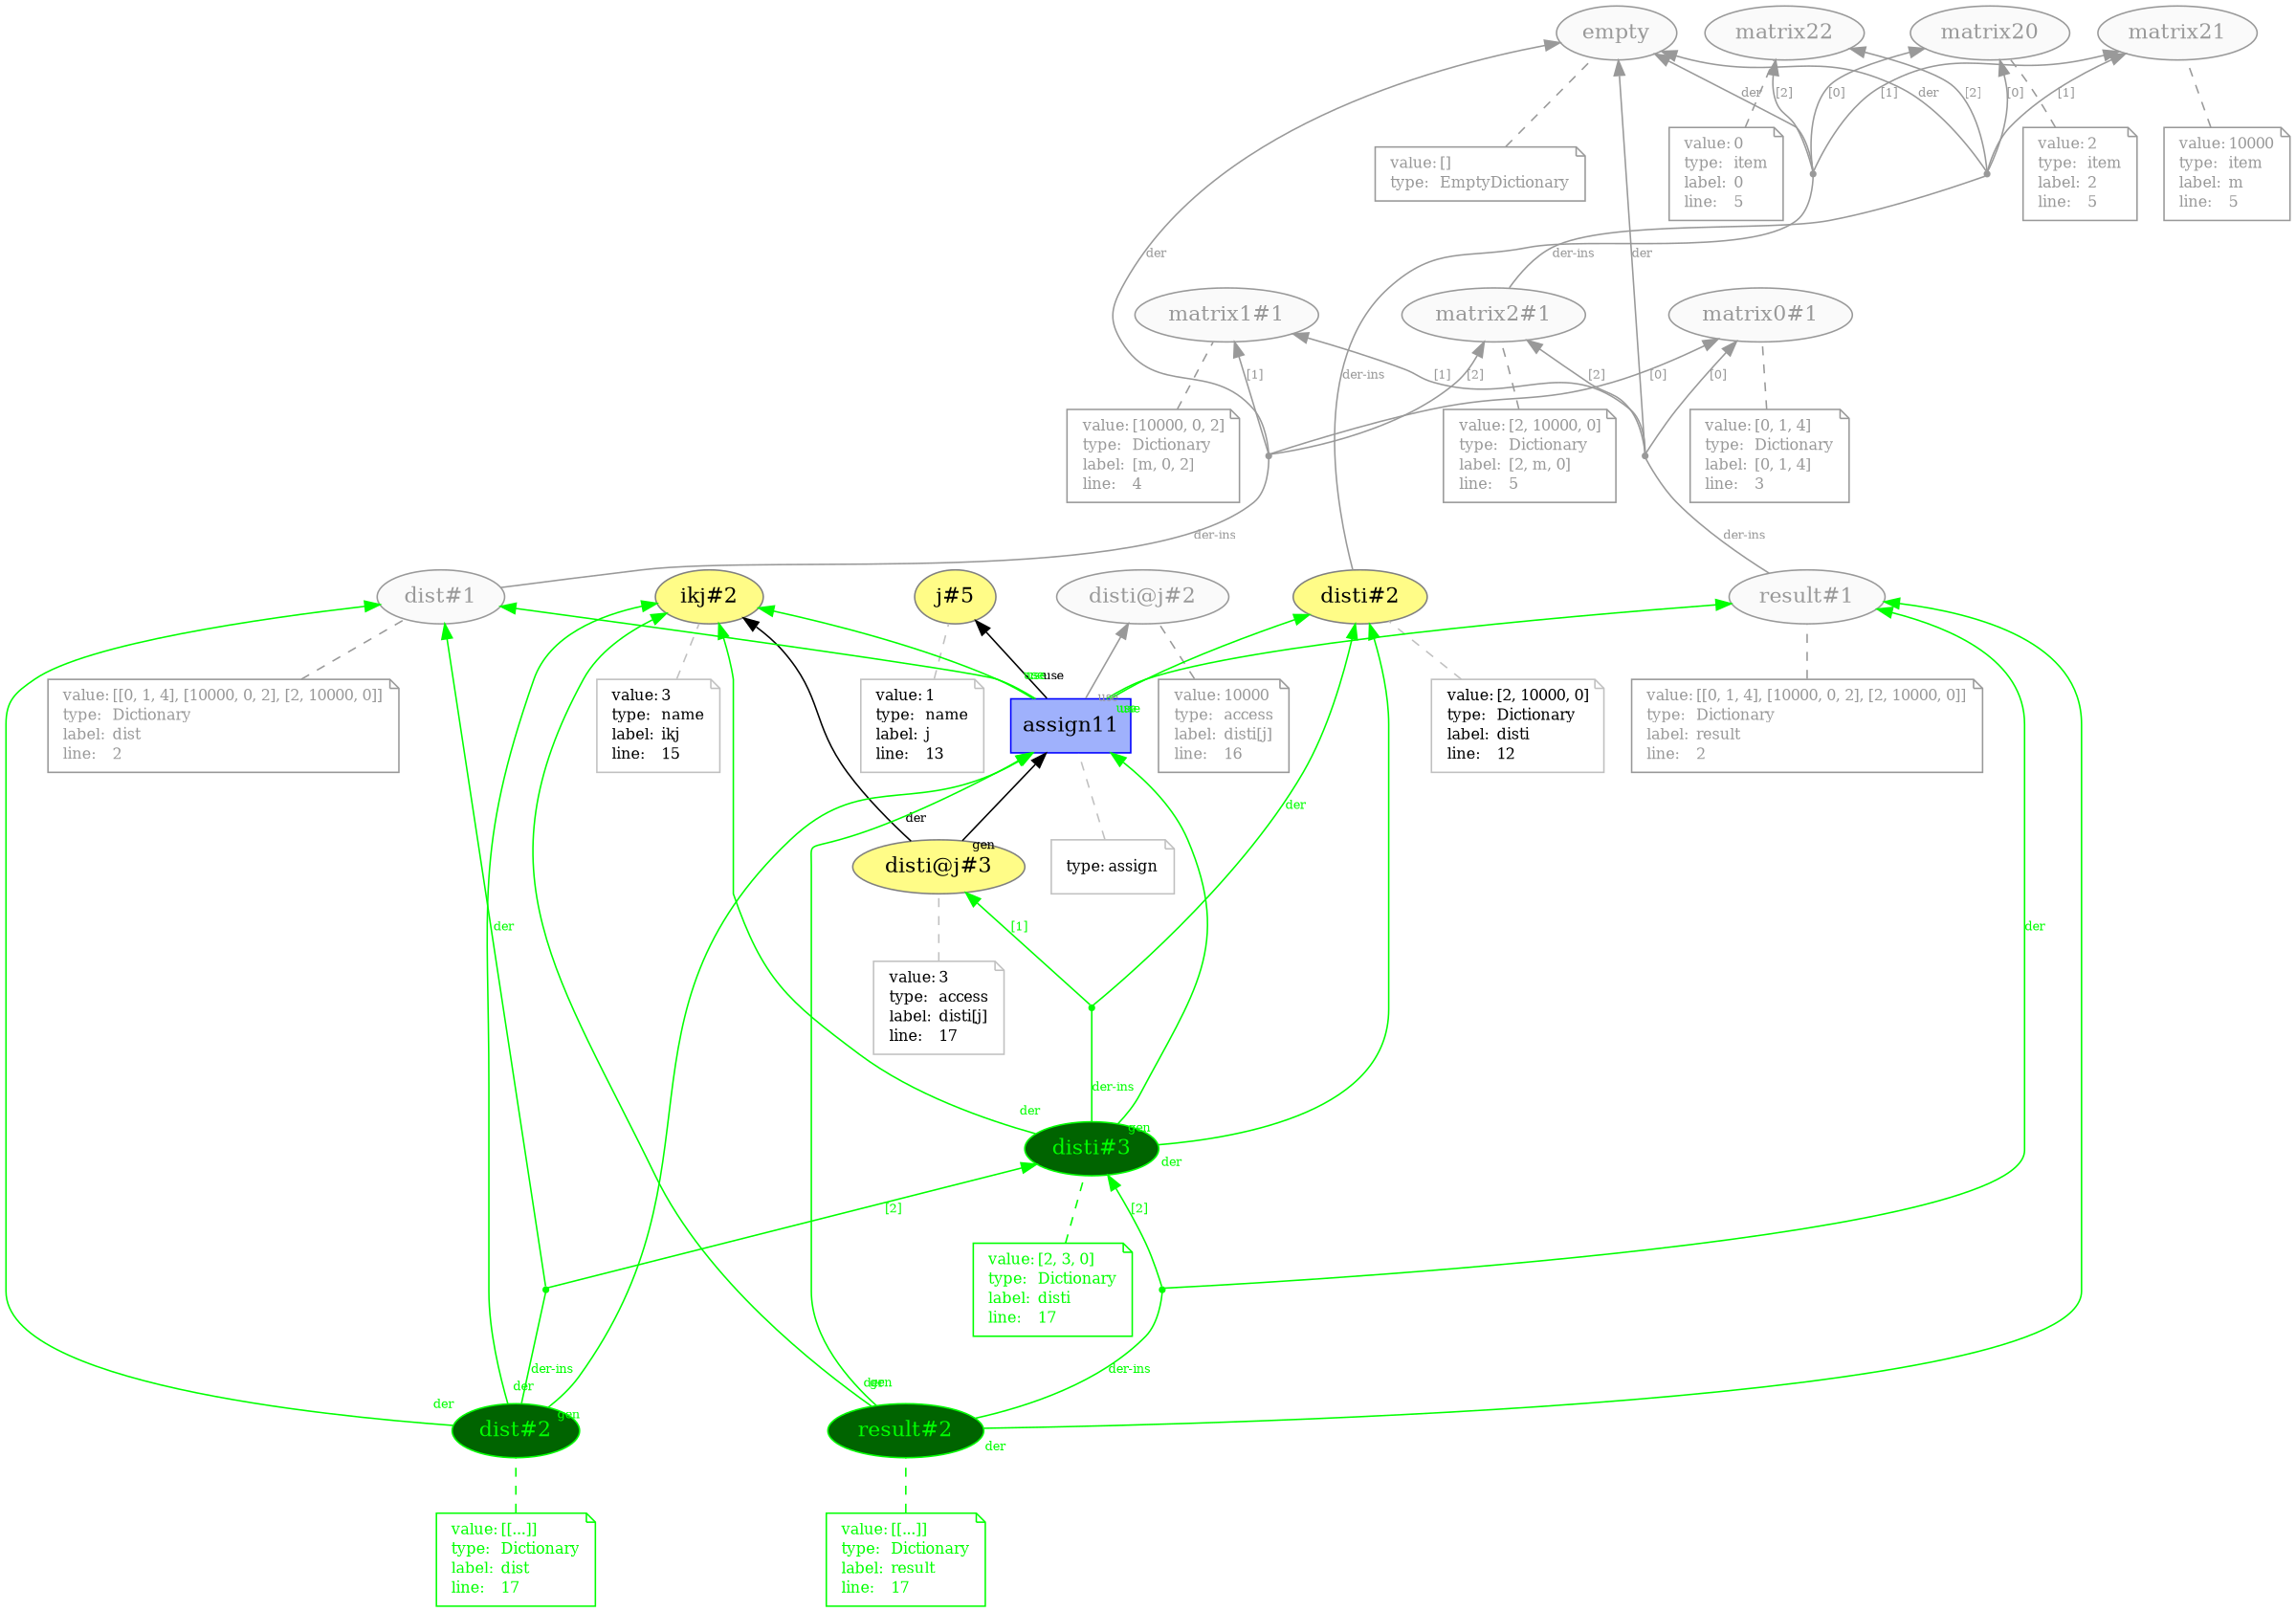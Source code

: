 digraph "PROV" { size="16,12"; rankdir="BT";
"http://example.org/empty" [fillcolor="#FAFAFA",color="#999999",style="filled",fontcolor="#999999",label="empty",URL="http://example.org/empty"]
"-attrs0" [color="#999999",shape="note",fontsize="10",fontcolor="#999999",label=<<TABLE cellpadding="0" border="0">
	<TR>
	    <TD align="left">value:</TD>
	    <TD align="left">[]</TD>
	</TR>
	<TR>
	    <TD align="left">type:</TD>
	    <TD align="left">EmptyDictionary</TD>
	</TR>
</TABLE>>]
"-attrs0" -> "http://example.org/empty" [color="#999999",style="dashed",arrowhead="none",fontcolor="#999999"]
"http://example.org/matrix0#1" [fillcolor="#FAFAFA",color="#999999",style="filled",fontcolor="#999999",label="matrix0#1",URL="http://example.org/matrix0#1"]
"-attrs1" [color="#999999",shape="note",fontsize="10",fontcolor="#999999",label=<<TABLE cellpadding="0" border="0">
	<TR>
	    <TD align="left">value:</TD>
	    <TD align="left">[0, 1, 4]</TD>
	</TR>
	<TR>
	    <TD align="left">type:</TD>
	    <TD align="left">Dictionary</TD>
	</TR>
	<TR>
	    <TD align="left">label:</TD>
	    <TD align="left">[0, 1, 4]</TD>
	</TR>
	<TR>
	    <TD align="left">line:</TD>
	    <TD align="left">3</TD>
	</TR>
</TABLE>>]
"-attrs1" -> "http://example.org/matrix0#1" [color="#999999",style="dashed",arrowhead="none",fontcolor="#999999"]
"http://example.org/matrix1#1" [fillcolor="#FAFAFA",color="#999999",style="filled",fontcolor="#999999",label="matrix1#1",URL="http://example.org/matrix1#1"]
"-attrs2" [color="#999999",shape="note",fontsize="10",fontcolor="#999999",label=<<TABLE cellpadding="0" border="0">
	<TR>
	    <TD align="left">value:</TD>
	    <TD align="left">[10000, 0, 2]</TD>
	</TR>
	<TR>
	    <TD align="left">type:</TD>
	    <TD align="left">Dictionary</TD>
	</TR>
	<TR>
	    <TD align="left">label:</TD>
	    <TD align="left">[m, 0, 2]</TD>
	</TR>
	<TR>
	    <TD align="left">line:</TD>
	    <TD align="left">4</TD>
	</TR>
</TABLE>>]
"-attrs2" -> "http://example.org/matrix1#1" [color="#999999",style="dashed",arrowhead="none",fontcolor="#999999"]
"http://example.org/matrix2#1" [fillcolor="#FAFAFA",color="#999999",style="filled",fontcolor="#999999",label="matrix2#1",URL="http://example.org/matrix2#1"]
"-attrs3" [color="#999999",shape="note",fontsize="10",fontcolor="#999999",label=<<TABLE cellpadding="0" border="0">
	<TR>
	    <TD align="left">value:</TD>
	    <TD align="left">[2, 10000, 0]</TD>
	</TR>
	<TR>
	    <TD align="left">type:</TD>
	    <TD align="left">Dictionary</TD>
	</TR>
	<TR>
	    <TD align="left">label:</TD>
	    <TD align="left">[2, m, 0]</TD>
	</TR>
	<TR>
	    <TD align="left">line:</TD>
	    <TD align="left">5</TD>
	</TR>
</TABLE>>]
"-attrs3" -> "http://example.org/matrix2#1" [color="#999999",style="dashed",arrowhead="none",fontcolor="#999999"]
"http://example.org/matrix20" [fillcolor="#FAFAFA",color="#999999",style="filled",fontcolor="#999999",label="matrix20",URL="http://example.org/matrix20"]
"-attrs4" [color="#999999",shape="note",fontsize="10",fontcolor="#999999",label=<<TABLE cellpadding="0" border="0">
	<TR>
	    <TD align="left">value:</TD>
	    <TD align="left">2</TD>
	</TR>
	<TR>
	    <TD align="left">type:</TD>
	    <TD align="left">item</TD>
	</TR>
	<TR>
	    <TD align="left">label:</TD>
	    <TD align="left">2</TD>
	</TR>
	<TR>
	    <TD align="left">line:</TD>
	    <TD align="left">5</TD>
	</TR>
</TABLE>>]
"-attrs4" -> "http://example.org/matrix20" [color="#999999",style="dashed",arrowhead="none",fontcolor="#999999"]
"http://example.org/matrix21" [fillcolor="#FAFAFA",color="#999999",style="filled",fontcolor="#999999",label="matrix21",URL="http://example.org/matrix21"]
"-attrs5" [color="#999999",shape="note",fontsize="10",fontcolor="#999999",label=<<TABLE cellpadding="0" border="0">
	<TR>
	    <TD align="left">value:</TD>
	    <TD align="left">10000</TD>
	</TR>
	<TR>
	    <TD align="left">type:</TD>
	    <TD align="left">item</TD>
	</TR>
	<TR>
	    <TD align="left">label:</TD>
	    <TD align="left">m</TD>
	</TR>
	<TR>
	    <TD align="left">line:</TD>
	    <TD align="left">5</TD>
	</TR>
</TABLE>>]
"-attrs5" -> "http://example.org/matrix21" [color="#999999",style="dashed",arrowhead="none",fontcolor="#999999"]
"http://example.org/matrix22" [fillcolor="#FAFAFA",color="#999999",style="filled",fontcolor="#999999",label="matrix22",URL="http://example.org/matrix22"]
"-attrs6" [color="#999999",shape="note",fontsize="10",fontcolor="#999999",label=<<TABLE cellpadding="0" border="0">
	<TR>
	    <TD align="left">value:</TD>
	    <TD align="left">0</TD>
	</TR>
	<TR>
	    <TD align="left">type:</TD>
	    <TD align="left">item</TD>
	</TR>
	<TR>
	    <TD align="left">label:</TD>
	    <TD align="left">0</TD>
	</TR>
	<TR>
	    <TD align="left">line:</TD>
	    <TD align="left">5</TD>
	</TR>
</TABLE>>]
"-attrs6" -> "http://example.org/matrix22" [color="#999999",style="dashed",arrowhead="none",fontcolor="#999999"]
"bn0" [shape="point",label="",fontcolor="#999999",color="#999999"]
"http://example.org/matrix2#1" -> "bn0" [fontsize="8",distance="1.5",angle="60.0",rotation="20",label="der-ins",arrowhead="none",fontcolor="#999999",color="#999999"]
"bn0" -> "http://example.org/empty" [fontsize="8",distance="1.5",angle="60.0",rotation="20",label="der",fontcolor="#999999",color="#999999"]
"bn0" -> "http://example.org/matrix20" [fontsize="8",distance="1.5",angle="60.0",rotation="20",label="[0]",fontcolor="#999999",color="#999999"]
"bn0" -> "http://example.org/matrix21" [fontsize="8",distance="1.5",angle="60.0",rotation="20",label="[1]",fontcolor="#999999",color="#999999"]
"bn0" -> "http://example.org/matrix22" [fontsize="8",distance="1.5",angle="60.0",rotation="20",label="[2]",fontcolor="#999999",color="#999999"]
"http://example.org/dist#1" [fillcolor="#FAFAFA",color="#999999",style="filled",fontcolor="#999999",label="dist#1",URL="http://example.org/dist#1"]
"-attrs7" [color="#999999",shape="note",fontsize="10",fontcolor="#999999",label=<<TABLE cellpadding="0" border="0">
	<TR>
	    <TD align="left">value:</TD>
	    <TD align="left">[[0, 1, 4], [10000, 0, 2], [2, 10000, 0]]</TD>
	</TR>
	<TR>
	    <TD align="left">type:</TD>
	    <TD align="left">Dictionary</TD>
	</TR>
	<TR>
	    <TD align="left">label:</TD>
	    <TD align="left">dist</TD>
	</TR>
	<TR>
	    <TD align="left">line:</TD>
	    <TD align="left">2</TD>
	</TR>
</TABLE>>]
"-attrs7" -> "http://example.org/dist#1" [color="#999999",style="dashed",arrowhead="none",fontcolor="#999999"]
"bn1" [shape="point",label="",fontcolor="#999999",color="#999999"]
"http://example.org/dist#1" -> "bn1" [fontsize="8",distance="1.5",angle="60.0",rotation="20",label="der-ins",arrowhead="none",fontcolor="#999999",color="#999999"]
"bn1" -> "http://example.org/empty" [fontsize="8",distance="1.5",angle="60.0",rotation="20",label="der",fontcolor="#999999",color="#999999"]
"bn1" -> "http://example.org/matrix0#1" [fontsize="8",distance="1.5",angle="60.0",rotation="20",label="[0]",fontcolor="#999999",color="#999999"]
"bn1" -> "http://example.org/matrix1#1" [fontsize="8",distance="1.5",angle="60.0",rotation="20",label="[1]",fontcolor="#999999",color="#999999"]
"bn1" -> "http://example.org/matrix2#1" [fontsize="8",distance="1.5",angle="60.0",rotation="20",label="[2]",fontcolor="#999999",color="#999999"]
"http://example.org/result#1" [fillcolor="#FAFAFA",color="#999999",style="filled",fontcolor="#999999",label="result#1",URL="http://example.org/result#1"]
"-attrs8" [color="#999999",shape="note",fontsize="10",fontcolor="#999999",label=<<TABLE cellpadding="0" border="0">
	<TR>
	    <TD align="left">value:</TD>
	    <TD align="left">[[0, 1, 4], [10000, 0, 2], [2, 10000, 0]]</TD>
	</TR>
	<TR>
	    <TD align="left">type:</TD>
	    <TD align="left">Dictionary</TD>
	</TR>
	<TR>
	    <TD align="left">label:</TD>
	    <TD align="left">result</TD>
	</TR>
	<TR>
	    <TD align="left">line:</TD>
	    <TD align="left">2</TD>
	</TR>
</TABLE>>]
"-attrs8" -> "http://example.org/result#1" [color="#999999",style="dashed",arrowhead="none",fontcolor="#999999"]
"bn2" [shape="point",label="",fontcolor="#999999",color="#999999"]
"http://example.org/result#1" -> "bn2" [fontsize="8",distance="1.5",angle="60.0",rotation="20",label="der-ins",arrowhead="none",fontcolor="#999999",color="#999999"]
"bn2" -> "http://example.org/empty" [fontsize="8",distance="1.5",angle="60.0",rotation="20",label="der",fontcolor="#999999",color="#999999"]
"bn2" -> "http://example.org/matrix0#1" [fontsize="8",distance="1.5",angle="60.0",rotation="20",label="[0]",fontcolor="#999999",color="#999999"]
"bn2" -> "http://example.org/matrix1#1" [fontsize="8",distance="1.5",angle="60.0",rotation="20",label="[1]",fontcolor="#999999",color="#999999"]
"bn2" -> "http://example.org/matrix2#1" [fontsize="8",distance="1.5",angle="60.0",rotation="20",label="[2]",fontcolor="#999999",color="#999999"]
"http://example.org/disti#2" [fillcolor="#FFFC87",color="#808080",style="filled",label="disti#2",URL="http://example.org/disti#2"]
"-attrs9" [color="gray",shape="note",fontsize="10",fontcolor="black",label=<<TABLE cellpadding="0" border="0">
	<TR>
	    <TD align="left">value:</TD>
	    <TD align="left">[2, 10000, 0]</TD>
	</TR>
	<TR>
	    <TD align="left">type:</TD>
	    <TD align="left">Dictionary</TD>
	</TR>
	<TR>
	    <TD align="left">label:</TD>
	    <TD align="left">disti</TD>
	</TR>
	<TR>
	    <TD align="left">line:</TD>
	    <TD align="left">12</TD>
	</TR>
</TABLE>>]
"-attrs9" -> "http://example.org/disti#2" [color="gray",style="dashed",arrowhead="none"]
"bn3" [shape="point",label="",fontcolor="#999999",color="#999999"]
"http://example.org/disti#2" -> "bn3" [fontsize="8",distance="1.5",angle="60.0",rotation="20",label="der-ins",arrowhead="none",fontcolor="#999999",color="#999999"]
"bn3" -> "http://example.org/empty" [fontsize="8",distance="1.5",angle="60.0",rotation="20",label="der",fontcolor="#999999",color="#999999"]
"bn3" -> "http://example.org/matrix20" [fontsize="8",distance="1.5",angle="60.0",rotation="20",label="[0]",fontcolor="#999999",color="#999999"]
"bn3" -> "http://example.org/matrix21" [fontsize="8",distance="1.5",angle="60.0",rotation="20",label="[1]",fontcolor="#999999",color="#999999"]
"bn3" -> "http://example.org/matrix22" [fontsize="8",distance="1.5",angle="60.0",rotation="20",label="[2]",fontcolor="#999999",color="#999999"]
"http://example.org/j#5" [fillcolor="#FFFC87",color="#808080",style="filled",label="j#5",URL="http://example.org/j#5"]
"-attrs10" [color="gray",shape="note",fontsize="10",fontcolor="black",label=<<TABLE cellpadding="0" border="0">
	<TR>
	    <TD align="left">value:</TD>
	    <TD align="left">1</TD>
	</TR>
	<TR>
	    <TD align="left">type:</TD>
	    <TD align="left">name</TD>
	</TR>
	<TR>
	    <TD align="left">label:</TD>
	    <TD align="left">j</TD>
	</TR>
	<TR>
	    <TD align="left">line:</TD>
	    <TD align="left">13</TD>
	</TR>
</TABLE>>]
"-attrs10" -> "http://example.org/j#5" [color="gray",style="dashed",arrowhead="none"]
"http://example.org/ikj#2" [fillcolor="#FFFC87",color="#808080",style="filled",label="ikj#2",URL="http://example.org/ikj#2"]
"-attrs11" [color="gray",shape="note",fontsize="10",fontcolor="black",label=<<TABLE cellpadding="0" border="0">
	<TR>
	    <TD align="left">value:</TD>
	    <TD align="left">3</TD>
	</TR>
	<TR>
	    <TD align="left">type:</TD>
	    <TD align="left">name</TD>
	</TR>
	<TR>
	    <TD align="left">label:</TD>
	    <TD align="left">ikj</TD>
	</TR>
	<TR>
	    <TD align="left">line:</TD>
	    <TD align="left">15</TD>
	</TR>
</TABLE>>]
"-attrs11" -> "http://example.org/ikj#2" [color="gray",style="dashed",arrowhead="none"]
"http://example.org/disti@j#2" [fillcolor="#FAFAFA",color="#999999",style="filled",fontcolor="#999999",label="disti@j#2",URL="http://example.org/disti@j#2"]
"-attrs12" [color="#999999",shape="note",fontsize="10",fontcolor="#999999",label=<<TABLE cellpadding="0" border="0">
	<TR>
	    <TD align="left">value:</TD>
	    <TD align="left">10000</TD>
	</TR>
	<TR>
	    <TD align="left">type:</TD>
	    <TD align="left">access</TD>
	</TR>
	<TR>
	    <TD align="left">label:</TD>
	    <TD align="left">disti[j]</TD>
	</TR>
	<TR>
	    <TD align="left">line:</TD>
	    <TD align="left">16</TD>
	</TR>
</TABLE>>]
"-attrs12" -> "http://example.org/disti@j#2" [color="#999999",style="dashed",arrowhead="none",fontcolor="#999999"]
"http://example.org/disti@j#3" [fillcolor="#FFFC87",color="#808080",style="filled",label="disti@j#3",URL="http://example.org/disti@j#3"]
"-attrs13" [color="gray",shape="note",fontsize="10",fontcolor="black",label=<<TABLE cellpadding="0" border="0">
	<TR>
	    <TD align="left">value:</TD>
	    <TD align="left">3</TD>
	</TR>
	<TR>
	    <TD align="left">type:</TD>
	    <TD align="left">access</TD>
	</TR>
	<TR>
	    <TD align="left">label:</TD>
	    <TD align="left">disti[j]</TD>
	</TR>
	<TR>
	    <TD align="left">line:</TD>
	    <TD align="left">17</TD>
	</TR>
</TABLE>>]
"-attrs13" -> "http://example.org/disti@j#3" [color="gray",style="dashed",arrowhead="none"]
"http://example.org/assign11" [fillcolor="#9FB1FC",color="#0000FF",shape="polygon",sides="4",style="filled",label="assign11",URL="http://example.org/assign11"]
"-attrs14" [color="gray",shape="note",fontsize="10",fontcolor="black",label=<<TABLE cellpadding="0" border="0">
	<TR>
	    <TD align="left">type:</TD>
	    <TD align="left">assign</TD>
	</TR>
</TABLE>>]
"-attrs14" -> "http://example.org/assign11" [color="gray",style="dashed",arrowhead="none"]
"http://example.org/disti@j#3" -> "http://example.org/ikj#2" [labelfontsize="8",labeldistance="1.5",labelangle="60.0",rotation="20",taillabel="der"]
"http://example.org/assign11" -> "http://example.org/j#5" [labelfontsize="8",labeldistance="1.5",labelangle="60.0",rotation="20",taillabel="use"]
"http://example.org/assign11" -> "http://example.org/disti@j#2" [labelfontsize="8",labeldistance="1.5",labelangle="60.0",rotation="20",taillabel="use",fontcolor="#999999",color="#999999"]
"http://example.org/disti#3" [fillcolor="darkgreen",color="green",style="filled",fontcolor="green",label="disti#3",URL="http://example.org/disti#3"]
"-attrs15" [color="green",shape="note",fontsize="10",fontcolor="green",label=<<TABLE cellpadding="0" border="0">
	<TR>
	    <TD align="left">value:</TD>
	    <TD align="left">[2, 3, 0]</TD>
	</TR>
	<TR>
	    <TD align="left">type:</TD>
	    <TD align="left">Dictionary</TD>
	</TR>
	<TR>
	    <TD align="left">label:</TD>
	    <TD align="left">disti</TD>
	</TR>
	<TR>
	    <TD align="left">line:</TD>
	    <TD align="left">17</TD>
	</TR>
</TABLE>>]
"-attrs15" -> "http://example.org/disti#3" [color="green",style="dashed",arrowhead="none",fontcolor="green"]
"bn4" [shape="point",label="",fontcolor="green",color="green"]
"http://example.org/disti#3" -> "bn4" [fontsize="8",distance="1.5",angle="60.0",rotation="20",label="der-ins",arrowhead="none",fontcolor="green",color="green"]
"bn4" -> "http://example.org/disti#2" [fontsize="8",distance="1.5",angle="60.0",rotation="20",label="der",fontcolor="green",color="green"]
"bn4" -> "http://example.org/disti@j#3" [fontsize="8",distance="1.5",angle="60.0",rotation="20",label="[1]",fontcolor="green",color="green"]
"http://example.org/disti#3" -> "http://example.org/disti#2" [labelfontsize="8",labeldistance="1.5",labelangle="60.0",rotation="20",taillabel="der",fontcolor="green",color="green"]
"http://example.org/disti#3" -> "http://example.org/ikj#2" [labelfontsize="8",labeldistance="1.5",labelangle="60.0",rotation="20",taillabel="der",fontcolor="green",color="green"]
"http://example.org/dist#2" [fillcolor="darkgreen",color="green",style="filled",fontcolor="green",label="dist#2",URL="http://example.org/dist#2"]
"-attrs16" [color="green",shape="note",fontsize="10",fontcolor="green",label=<<TABLE cellpadding="0" border="0">
	<TR>
	    <TD align="left">value:</TD>
	    <TD align="left">[[...]]</TD>
	</TR>
	<TR>
	    <TD align="left">type:</TD>
	    <TD align="left">Dictionary</TD>
	</TR>
	<TR>
	    <TD align="left">label:</TD>
	    <TD align="left">dist</TD>
	</TR>
	<TR>
	    <TD align="left">line:</TD>
	    <TD align="left">17</TD>
	</TR>
</TABLE>>]
"-attrs16" -> "http://example.org/dist#2" [color="green",style="dashed",arrowhead="none",fontcolor="green"]
"bn5" [shape="point",label="",fontcolor="green",color="green"]
"http://example.org/dist#2" -> "bn5" [fontsize="8",distance="1.5",angle="60.0",rotation="20",label="der-ins",arrowhead="none",fontcolor="green",color="green"]
"bn5" -> "http://example.org/dist#1" [fontsize="8",distance="1.5",angle="60.0",rotation="20",label="der",fontcolor="green",color="green"]
"bn5" -> "http://example.org/disti#3" [fontsize="8",distance="1.5",angle="60.0",rotation="20",label="[2]",fontcolor="green",color="green"]
"http://example.org/dist#2" -> "http://example.org/dist#1" [labelfontsize="8",labeldistance="1.5",labelangle="60.0",rotation="20",taillabel="der",fontcolor="green",color="green"]
"http://example.org/dist#2" -> "http://example.org/ikj#2" [labelfontsize="8",labeldistance="1.5",labelangle="60.0",rotation="20",taillabel="der",fontcolor="green",color="green"]
"http://example.org/result#2" [fillcolor="darkgreen",color="green",style="filled",fontcolor="green",label="result#2",URL="http://example.org/result#2"]
"-attrs17" [color="green",shape="note",fontsize="10",fontcolor="green",label=<<TABLE cellpadding="0" border="0">
	<TR>
	    <TD align="left">value:</TD>
	    <TD align="left">[[...]]</TD>
	</TR>
	<TR>
	    <TD align="left">type:</TD>
	    <TD align="left">Dictionary</TD>
	</TR>
	<TR>
	    <TD align="left">label:</TD>
	    <TD align="left">result</TD>
	</TR>
	<TR>
	    <TD align="left">line:</TD>
	    <TD align="left">17</TD>
	</TR>
</TABLE>>]
"-attrs17" -> "http://example.org/result#2" [color="green",style="dashed",arrowhead="none",fontcolor="green"]
"bn6" [shape="point",label="",fontcolor="green",color="green"]
"http://example.org/result#2" -> "bn6" [fontsize="8",distance="1.5",angle="60.0",rotation="20",label="der-ins",arrowhead="none",fontcolor="green",color="green"]
"bn6" -> "http://example.org/result#1" [fontsize="8",distance="1.5",angle="60.0",rotation="20",label="der",fontcolor="green",color="green"]
"bn6" -> "http://example.org/disti#3" [fontsize="8",distance="1.5",angle="60.0",rotation="20",label="[2]",fontcolor="green",color="green"]
"http://example.org/result#2" -> "http://example.org/result#1" [labelfontsize="8",labeldistance="1.5",labelangle="60.0",rotation="20",taillabel="der",fontcolor="green",color="green"]
"http://example.org/result#2" -> "http://example.org/ikj#2" [labelfontsize="8",labeldistance="1.5",labelangle="60.0",rotation="20",taillabel="der",fontcolor="green",color="green"]
"http://example.org/assign11" -> "http://example.org/dist#1" [labelfontsize="8",labeldistance="1.5",labelangle="60.0",rotation="20",taillabel="use",fontcolor="green",color="green"]
"http://example.org/assign11" -> "http://example.org/ikj#2" [labelfontsize="8",labeldistance="1.5",labelangle="60.0",rotation="20",taillabel="use",fontcolor="green",color="green"]
"http://example.org/assign11" -> "http://example.org/disti#2" [labelfontsize="8",labeldistance="1.5",labelangle="60.0",rotation="20",taillabel="use",fontcolor="green",color="green"]
"http://example.org/assign11" -> "http://example.org/result#1" [labelfontsize="8",labeldistance="1.5",labelangle="60.0",rotation="20",taillabel="use",fontcolor="green",color="green"]
"http://example.org/result#2" -> "http://example.org/assign11" [labelfontsize="8",labeldistance="1.5",labelangle="60.0",rotation="20",taillabel="gen",fontcolor="green",color="green"]
"http://example.org/disti#3" -> "http://example.org/assign11" [labelfontsize="8",labeldistance="1.5",labelangle="60.0",rotation="20",taillabel="gen",fontcolor="green",color="green"]
"http://example.org/disti@j#3" -> "http://example.org/assign11" [labelfontsize="8",labeldistance="1.5",labelangle="60.0",rotation="20",taillabel="gen"]
"http://example.org/dist#2" -> "http://example.org/assign11" [labelfontsize="8",labeldistance="1.5",labelangle="60.0",rotation="20",taillabel="gen",fontcolor="green",color="green"]
}